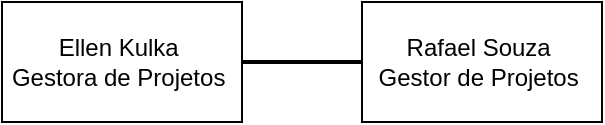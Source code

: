<mxfile version="23.1.6" type="github">
  <diagram name="Página-1" id="6uS0WetJ5J6ZwX3IwLx4">
    <mxGraphModel dx="1434" dy="790" grid="1" gridSize="10" guides="1" tooltips="1" connect="1" arrows="1" fold="1" page="1" pageScale="1" pageWidth="827" pageHeight="1169" math="0" shadow="0">
      <root>
        <mxCell id="0" />
        <mxCell id="1" parent="0" />
        <mxCell id="vAH9-JgrMwi1qmQs-AQU-1" value="&lt;font style=&quot;vertical-align: inherit;&quot;&gt;&lt;font style=&quot;vertical-align: inherit;&quot;&gt;Ellen Kulka&amp;nbsp;&lt;br&gt;Gestora de Projetos&amp;nbsp;&lt;br&gt;&lt;/font&gt;&lt;/font&gt;" style="rounded=0;whiteSpace=wrap;html=1;" vertex="1" parent="1">
          <mxGeometry x="280" y="120" width="120" height="60" as="geometry" />
        </mxCell>
        <mxCell id="vAH9-JgrMwi1qmQs-AQU-2" value="&lt;font style=&quot;vertical-align: inherit;&quot;&gt;&lt;font style=&quot;vertical-align: inherit;&quot;&gt;Rafael Souza&amp;nbsp;&lt;br&gt;Gestor de Projetos&amp;nbsp;&lt;br&gt;&lt;/font&gt;&lt;/font&gt;" style="rounded=0;whiteSpace=wrap;html=1;" vertex="1" parent="1">
          <mxGeometry x="460" y="120" width="120" height="60" as="geometry" />
        </mxCell>
        <mxCell id="vAH9-JgrMwi1qmQs-AQU-4" value="" style="line;strokeWidth=2;html=1;" vertex="1" parent="1">
          <mxGeometry x="400" y="145" width="60" height="10" as="geometry" />
        </mxCell>
      </root>
    </mxGraphModel>
  </diagram>
</mxfile>

